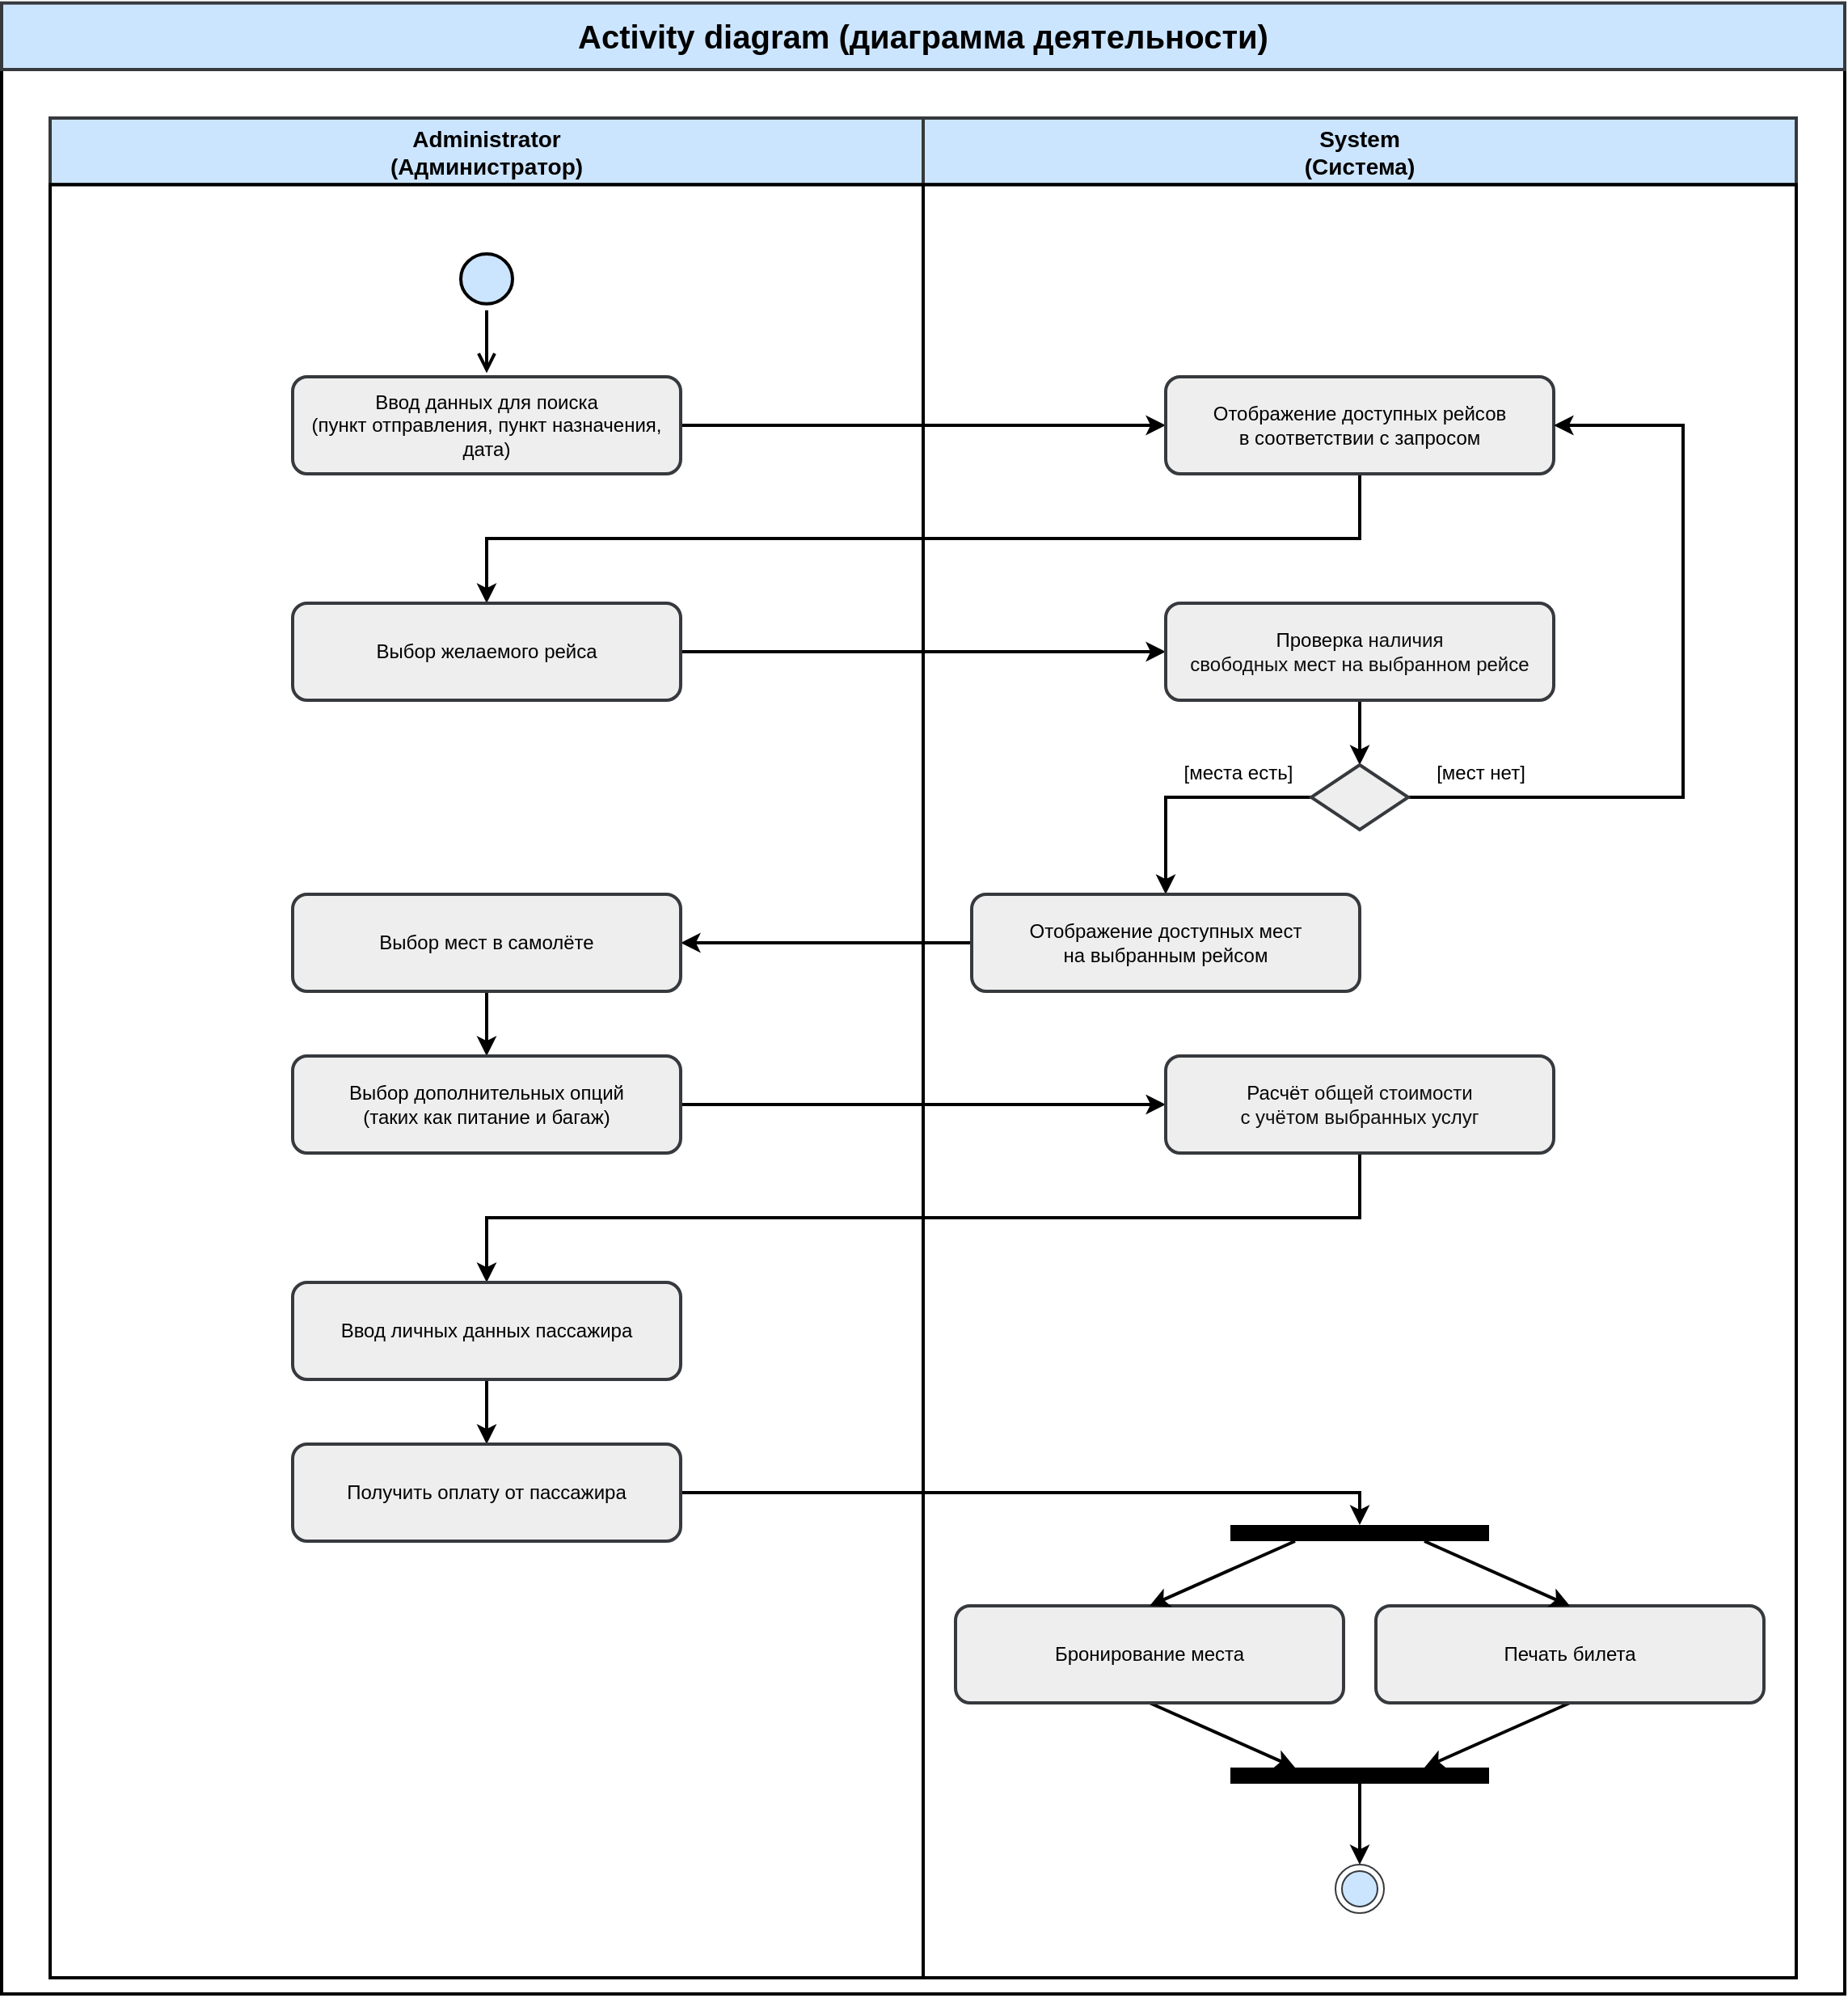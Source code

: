 <mxfile version="23.0.2" type="device" pages="2">
  <diagram id="dXWerdTdvnyr99ysqxI7" name="Activity diagram (ticket booking)">
    <mxGraphModel dx="3502" dy="1593" grid="1" gridSize="10" guides="1" tooltips="1" connect="1" arrows="1" fold="1" page="1" pageScale="1" pageWidth="1169" pageHeight="827" math="0" shadow="0">
      <root>
        <mxCell id="0" />
        <mxCell id="1" parent="0" />
        <mxCell id="VLxzZCNXBG5b-8nyeCsH-1" value="" style="rounded=0;whiteSpace=wrap;html=1;strokeWidth=2;fillColor=default;movable=1;resizable=1;rotatable=1;deletable=1;editable=1;locked=0;connectable=1;" vertex="1" parent="1">
          <mxGeometry x="-1160" y="50" width="1140" height="1190" as="geometry" />
        </mxCell>
        <mxCell id="rQGK2OHic0l8yQYHyBM8-1" value="&lt;b style=&quot;font-size: 14px;&quot;&gt;Administrator&lt;br style=&quot;font-size: 14px;&quot;&gt;(Администратор)&lt;/b&gt;" style="rounded=0;whiteSpace=wrap;html=1;strokeWidth=2;fillColor=#cce5ff;strokeColor=#36393d;fontSize=14;movable=0;resizable=0;rotatable=0;deletable=0;editable=0;locked=1;connectable=0;" vertex="1" parent="1">
          <mxGeometry x="-1130" y="80" width="540" height="41.16" as="geometry" />
        </mxCell>
        <mxCell id="rQGK2OHic0l8yQYHyBM8-2" value="" style="rounded=0;whiteSpace=wrap;html=1;strokeWidth=2;fillColor=none;movable=1;resizable=1;rotatable=1;deletable=1;editable=1;locked=0;connectable=1;" vertex="1" parent="1">
          <mxGeometry x="-1130" y="121.16" width="540" height="1108.84" as="geometry" />
        </mxCell>
        <mxCell id="WKXUpvdwrwkDvEALhGxE-1" value="&lt;b style=&quot;font-size: 14px;&quot;&gt;System&lt;br style=&quot;font-size: 14px;&quot;&gt;(Система)&lt;/b&gt;" style="rounded=0;whiteSpace=wrap;html=1;strokeWidth=2;fillColor=#cce5ff;strokeColor=#36393d;fontSize=14;movable=0;resizable=0;rotatable=0;deletable=0;editable=0;locked=1;connectable=0;" vertex="1" parent="1">
          <mxGeometry x="-590" y="80" width="540" height="41.16" as="geometry" />
        </mxCell>
        <mxCell id="XVttaBHDy1a8d6RX7nSS-2" value="&lt;b style=&quot;border-color: var(--border-color); font-size: 12px;&quot;&gt;&lt;font style=&quot;border-color: var(--border-color); font-size: 20px;&quot;&gt;Activity diagram (диаграмма деятельности)&lt;/font&gt;&lt;/b&gt;" style="rounded=0;whiteSpace=wrap;html=1;strokeWidth=2;fillColor=#cce5ff;strokeColor=#36393d;fontSize=14;movable=0;resizable=0;rotatable=0;deletable=0;editable=0;locked=1;connectable=0;" vertex="1" parent="1">
          <mxGeometry x="-1160" y="8.84" width="1140" height="41.16" as="geometry" />
        </mxCell>
        <mxCell id="7iWKZInAip7GX-W-fHIS-1" value="" style="rounded=0;whiteSpace=wrap;html=1;strokeWidth=2;fillColor=none;movable=1;resizable=1;rotatable=1;deletable=1;editable=1;locked=0;connectable=1;" vertex="1" parent="1">
          <mxGeometry x="-590" y="121.16" width="540" height="1108.84" as="geometry" />
        </mxCell>
        <mxCell id="YkJNnSO2keDLzvd2aEsg-1" value="" style="group" vertex="1" connectable="0" parent="1">
          <mxGeometry x="-880" y="160" width="40" height="70" as="geometry" />
        </mxCell>
        <mxCell id="YkJNnSO2keDLzvd2aEsg-2" value="" style="ellipse;html=1;shape=startState;fillColor=#cce5ff;strokeColor=#000000;strokeWidth=2;" vertex="1" parent="YkJNnSO2keDLzvd2aEsg-1">
          <mxGeometry width="40" height="38.889" as="geometry" />
        </mxCell>
        <mxCell id="YkJNnSO2keDLzvd2aEsg-3" value="" style="edgeStyle=orthogonalEdgeStyle;html=1;verticalAlign=bottom;endArrow=open;endSize=8;strokeColor=#000000;fillColor=#cce5ff;strokeWidth=2;" edge="1" parent="YkJNnSO2keDLzvd2aEsg-1" source="YkJNnSO2keDLzvd2aEsg-2">
          <mxGeometry relative="1" as="geometry">
            <mxPoint x="20" y="77.778" as="targetPoint" />
            <Array as="points">
              <mxPoint x="20" y="70" />
            </Array>
          </mxGeometry>
        </mxCell>
        <mxCell id="lJ9nguNClyCKv0JRS1BN-1" style="edgeStyle=orthogonalEdgeStyle;rounded=0;orthogonalLoop=1;jettySize=auto;html=1;exitX=1;exitY=0.5;exitDx=0;exitDy=0;strokeWidth=2;" edge="1" parent="1" source="2JtAAeio9qDW8wkmjjva-1" target="IRf_SnaEU_VNCFIc58s1-1">
          <mxGeometry relative="1" as="geometry" />
        </mxCell>
        <mxCell id="2JtAAeio9qDW8wkmjjva-1" value="Ввод данных для поиска&lt;br style=&quot;border-color: var(--border-color); font-size: 12px;&quot;&gt;&lt;span style=&quot;border-color: var(--border-color); font-size: 12px;&quot;&gt;(пункт отправления, пункт назначения, дата)&lt;/span&gt;" style="rounded=1;whiteSpace=wrap;html=1;strokeWidth=2;fillColor=#eeeeee;strokeColor=#36393d;fontFamily=Helvetica;fontSize=12;" vertex="1" parent="1">
          <mxGeometry x="-980" y="240" width="240" height="60" as="geometry" />
        </mxCell>
        <mxCell id="FjpX9mGm8ldbOzVhmVrd-1" style="edgeStyle=orthogonalEdgeStyle;rounded=0;orthogonalLoop=1;jettySize=auto;html=1;exitX=0.5;exitY=1;exitDx=0;exitDy=0;entryX=0.5;entryY=0;entryDx=0;entryDy=0;strokeWidth=2;" edge="1" parent="1" source="IRf_SnaEU_VNCFIc58s1-1" target="c04mZjWo3hcD_6zjpPom-1">
          <mxGeometry relative="1" as="geometry" />
        </mxCell>
        <mxCell id="IRf_SnaEU_VNCFIc58s1-1" value="&lt;span style=&quot;font-size: 12px;&quot;&gt;Отображение доступных рейсов&lt;/span&gt;&lt;br style=&quot;border-color: var(--border-color); font-size: 12px;&quot;&gt;&lt;span style=&quot;font-size: 12px;&quot;&gt;в соответствии с запросом&lt;/span&gt;" style="rounded=1;whiteSpace=wrap;html=1;strokeWidth=2;fillColor=#eeeeee;strokeColor=#36393d;fontFamily=Helvetica;fontSize=12;" vertex="1" parent="1">
          <mxGeometry x="-440" y="240" width="240" height="60" as="geometry" />
        </mxCell>
        <mxCell id="InTJsULqTaujC0JJsAo2-2" style="edgeStyle=orthogonalEdgeStyle;rounded=0;orthogonalLoop=1;jettySize=auto;html=1;exitX=1;exitY=0.5;exitDx=0;exitDy=0;entryX=0;entryY=0.5;entryDx=0;entryDy=0;strokeWidth=2;" edge="1" parent="1" source="c04mZjWo3hcD_6zjpPom-1" target="InTJsULqTaujC0JJsAo2-1">
          <mxGeometry relative="1" as="geometry" />
        </mxCell>
        <mxCell id="c04mZjWo3hcD_6zjpPom-1" value="Выбор желаемого рейса" style="rounded=1;whiteSpace=wrap;html=1;strokeWidth=2;fillColor=#eeeeee;strokeColor=#36393d;fontFamily=Helvetica;fontSize=12;" vertex="1" parent="1">
          <mxGeometry x="-980" y="380" width="240" height="60" as="geometry" />
        </mxCell>
        <mxCell id="2mcc6Njfw2AzFl7BPUf1-2" style="edgeStyle=orthogonalEdgeStyle;rounded=0;orthogonalLoop=1;jettySize=auto;html=1;exitX=0.5;exitY=1;exitDx=0;exitDy=0;entryX=0.5;entryY=0;entryDx=0;entryDy=0;strokeWidth=2;" edge="1" parent="1" source="InTJsULqTaujC0JJsAo2-1" target="2mcc6Njfw2AzFl7BPUf1-1">
          <mxGeometry relative="1" as="geometry" />
        </mxCell>
        <mxCell id="InTJsULqTaujC0JJsAo2-1" value="&lt;div style=&quot;text-align: center;&quot;&gt;&lt;span style=&quot;text-align: left; background-color: initial;&quot;&gt;Проверка&lt;/span&gt;&lt;span style=&quot;color: rgb(13, 13, 13); text-align: left; background-color: initial;&quot;&gt; наличия&lt;/span&gt;&lt;/div&gt;&lt;span style=&quot;border-color: var(--border-color); font-size: 12px; color: rgb(13, 13, 13); text-align: left;&quot;&gt;свободных мест на выбранном рейсе&lt;/span&gt;" style="rounded=1;whiteSpace=wrap;html=1;strokeWidth=2;fillColor=#eeeeee;strokeColor=#36393d;fontFamily=Helvetica;fontSize=12;" vertex="1" parent="1">
          <mxGeometry x="-440" y="380" width="240" height="60" as="geometry" />
        </mxCell>
        <mxCell id="xFGUhZXYVqVBnA-bLa13-5" style="edgeStyle=orthogonalEdgeStyle;rounded=0;orthogonalLoop=1;jettySize=auto;html=1;exitX=0;exitY=0.5;exitDx=0;exitDy=0;entryX=0.5;entryY=0;entryDx=0;entryDy=0;strokeWidth=2;" edge="1" parent="1" source="2mcc6Njfw2AzFl7BPUf1-1" target="xFGUhZXYVqVBnA-bLa13-1">
          <mxGeometry relative="1" as="geometry" />
        </mxCell>
        <mxCell id="JBeaKy9BQWyiFkUDcgBo-1" style="edgeStyle=orthogonalEdgeStyle;rounded=0;orthogonalLoop=1;jettySize=auto;html=1;exitX=1;exitY=0.5;exitDx=0;exitDy=0;entryX=1;entryY=0.5;entryDx=0;entryDy=0;strokeWidth=2;" edge="1" parent="1" source="2mcc6Njfw2AzFl7BPUf1-1" target="IRf_SnaEU_VNCFIc58s1-1">
          <mxGeometry relative="1" as="geometry">
            <Array as="points">
              <mxPoint x="-120" y="500" />
              <mxPoint x="-120" y="270" />
            </Array>
          </mxGeometry>
        </mxCell>
        <mxCell id="2mcc6Njfw2AzFl7BPUf1-1" value="" style="rhombus;whiteSpace=wrap;html=1;strokeWidth=2;fillColor=#eeeeee;strokeColor=#36393d;" vertex="1" parent="1">
          <mxGeometry x="-350" y="480.0" width="60" height="40" as="geometry" />
        </mxCell>
        <mxCell id="hkYBtvr36WI65C7XkoZr-2" style="edgeStyle=orthogonalEdgeStyle;rounded=0;orthogonalLoop=1;jettySize=auto;html=1;exitX=0;exitY=0.5;exitDx=0;exitDy=0;entryX=1;entryY=0.5;entryDx=0;entryDy=0;strokeWidth=2;" edge="1" parent="1" source="xFGUhZXYVqVBnA-bLa13-1" target="hkYBtvr36WI65C7XkoZr-1">
          <mxGeometry relative="1" as="geometry" />
        </mxCell>
        <mxCell id="xFGUhZXYVqVBnA-bLa13-1" value="&lt;font style=&quot;font-size: 12px;&quot;&gt;Отображение доступных мест&lt;br style=&quot;border-color: var(--border-color);&quot;&gt;на выбранным рейсом&lt;/font&gt;" style="rounded=1;whiteSpace=wrap;html=1;strokeWidth=2;fillColor=#eeeeee;strokeColor=#36393d;fontFamily=Helvetica;fontSize=12;" vertex="1" parent="1">
          <mxGeometry x="-560" y="560" width="240" height="60" as="geometry" />
        </mxCell>
        <mxCell id="hWQmOL_IoWnCO6vGNyBf-1" value="[места есть]" style="text;html=1;strokeColor=none;fillColor=none;align=center;verticalAlign=middle;whiteSpace=wrap;rounded=0;" vertex="1" parent="1">
          <mxGeometry x="-440" y="470" width="90" height="30" as="geometry" />
        </mxCell>
        <mxCell id="hWQmOL_IoWnCO6vGNyBf-2" value="[мест нет]" style="text;html=1;strokeColor=none;fillColor=none;align=center;verticalAlign=middle;whiteSpace=wrap;rounded=0;" vertex="1" parent="1">
          <mxGeometry x="-290" y="470" width="90" height="30" as="geometry" />
        </mxCell>
        <mxCell id="hkYBtvr36WI65C7XkoZr-4" style="edgeStyle=orthogonalEdgeStyle;rounded=0;orthogonalLoop=1;jettySize=auto;html=1;exitX=0.5;exitY=1;exitDx=0;exitDy=0;entryX=0.5;entryY=0;entryDx=0;entryDy=0;strokeWidth=2;" edge="1" parent="1" source="hkYBtvr36WI65C7XkoZr-1" target="hkYBtvr36WI65C7XkoZr-3">
          <mxGeometry relative="1" as="geometry" />
        </mxCell>
        <mxCell id="hkYBtvr36WI65C7XkoZr-1" value="Выбор мест в самолёте" style="rounded=1;whiteSpace=wrap;html=1;strokeWidth=2;fillColor=#eeeeee;strokeColor=#36393d;fontFamily=Helvetica;fontSize=12;" vertex="1" parent="1">
          <mxGeometry x="-980" y="560" width="240" height="60" as="geometry" />
        </mxCell>
        <mxCell id="hkYBtvr36WI65C7XkoZr-6" style="edgeStyle=orthogonalEdgeStyle;rounded=0;orthogonalLoop=1;jettySize=auto;html=1;exitX=1;exitY=0.5;exitDx=0;exitDy=0;entryX=0;entryY=0.5;entryDx=0;entryDy=0;strokeWidth=2;" edge="1" parent="1" source="hkYBtvr36WI65C7XkoZr-3" target="hkYBtvr36WI65C7XkoZr-5">
          <mxGeometry relative="1" as="geometry" />
        </mxCell>
        <mxCell id="hkYBtvr36WI65C7XkoZr-3" value="Выбор дополнительных опций&lt;br style=&quot;border-color: var(--border-color); font-size: 12px;&quot;&gt;&lt;span style=&quot;font-size: 12px;&quot;&gt;(таких как питание и багаж)&lt;/span&gt;" style="rounded=1;whiteSpace=wrap;html=1;strokeWidth=2;fillColor=#eeeeee;strokeColor=#36393d;fontFamily=Helvetica;fontSize=12;" vertex="1" parent="1">
          <mxGeometry x="-980" y="660" width="240" height="60" as="geometry" />
        </mxCell>
        <mxCell id="hkYBtvr36WI65C7XkoZr-8" style="edgeStyle=orthogonalEdgeStyle;rounded=0;orthogonalLoop=1;jettySize=auto;html=1;exitX=0.5;exitY=1;exitDx=0;exitDy=0;entryX=0.5;entryY=0;entryDx=0;entryDy=0;strokeWidth=2;" edge="1" parent="1" source="hkYBtvr36WI65C7XkoZr-5" target="hkYBtvr36WI65C7XkoZr-7">
          <mxGeometry relative="1" as="geometry" />
        </mxCell>
        <mxCell id="hkYBtvr36WI65C7XkoZr-5" value="Расчёт&lt;span style=&quot;border-color: var(--border-color); font-size: 12px; color: rgb(13, 13, 13); text-align: left;&quot;&gt;&amp;nbsp;общей стоимости&lt;br&gt;с учётом выбранных услуг&lt;/span&gt;" style="rounded=1;whiteSpace=wrap;html=1;strokeWidth=2;fillColor=#eeeeee;strokeColor=#36393d;fontFamily=Helvetica;fontSize=12;labelBackgroundColor=none;" vertex="1" parent="1">
          <mxGeometry x="-440" y="660" width="240" height="60" as="geometry" />
        </mxCell>
        <mxCell id="umYmxheF1SrOAius3o-d-2" style="edgeStyle=orthogonalEdgeStyle;rounded=0;orthogonalLoop=1;jettySize=auto;html=1;exitX=0.5;exitY=1;exitDx=0;exitDy=0;entryX=0.5;entryY=0;entryDx=0;entryDy=0;strokeWidth=2;" edge="1" parent="1" source="hkYBtvr36WI65C7XkoZr-7" target="umYmxheF1SrOAius3o-d-1">
          <mxGeometry relative="1" as="geometry" />
        </mxCell>
        <mxCell id="hkYBtvr36WI65C7XkoZr-7" value="Ввод личных данных пассажира" style="rounded=1;whiteSpace=wrap;html=1;strokeWidth=2;fillColor=#eeeeee;strokeColor=#36393d;fontFamily=Helvetica;fontSize=12;" vertex="1" parent="1">
          <mxGeometry x="-980" y="800" width="240" height="60" as="geometry" />
        </mxCell>
        <mxCell id="umYmxheF1SrOAius3o-d-9" style="rounded=0;orthogonalLoop=1;jettySize=auto;html=1;exitX=0.5;exitY=1;exitDx=0;exitDy=0;entryX=0.25;entryY=0;entryDx=0;entryDy=0;strokeWidth=2;" edge="1" parent="1" source="hkYBtvr36WI65C7XkoZr-10" target="umYmxheF1SrOAius3o-d-8">
          <mxGeometry relative="1" as="geometry" />
        </mxCell>
        <mxCell id="hkYBtvr36WI65C7XkoZr-10" value="Бронирование места" style="rounded=1;whiteSpace=wrap;html=1;strokeWidth=2;fillColor=#eeeeee;strokeColor=#36393d;fontFamily=Helvetica;fontSize=12;" vertex="1" parent="1">
          <mxGeometry x="-570" y="1000" width="240" height="60" as="geometry" />
        </mxCell>
        <mxCell id="umYmxheF1SrOAius3o-d-10" style="rounded=0;orthogonalLoop=1;jettySize=auto;html=1;exitX=0.5;exitY=1;exitDx=0;exitDy=0;entryX=0.75;entryY=0;entryDx=0;entryDy=0;strokeWidth=2;" edge="1" parent="1" source="hkYBtvr36WI65C7XkoZr-11" target="umYmxheF1SrOAius3o-d-8">
          <mxGeometry relative="1" as="geometry" />
        </mxCell>
        <mxCell id="hkYBtvr36WI65C7XkoZr-11" value="Печать билета" style="rounded=1;whiteSpace=wrap;html=1;strokeWidth=2;fillColor=#eeeeee;strokeColor=#36393d;fontFamily=Helvetica;fontSize=12;" vertex="1" parent="1">
          <mxGeometry x="-310" y="1000" width="240" height="60" as="geometry" />
        </mxCell>
        <mxCell id="umYmxheF1SrOAius3o-d-4" style="edgeStyle=orthogonalEdgeStyle;rounded=0;orthogonalLoop=1;jettySize=auto;html=1;exitX=1;exitY=0.5;exitDx=0;exitDy=0;entryX=0.5;entryY=0;entryDx=0;entryDy=0;strokeWidth=2;" edge="1" parent="1" source="umYmxheF1SrOAius3o-d-1" target="umYmxheF1SrOAius3o-d-3">
          <mxGeometry relative="1" as="geometry" />
        </mxCell>
        <mxCell id="umYmxheF1SrOAius3o-d-1" value="Получить оплату от пассажира" style="rounded=1;whiteSpace=wrap;html=1;strokeWidth=2;fillColor=#eeeeee;strokeColor=#36393d;fontFamily=Helvetica;fontSize=12;" vertex="1" parent="1">
          <mxGeometry x="-980" y="900" width="240" height="60" as="geometry" />
        </mxCell>
        <mxCell id="umYmxheF1SrOAius3o-d-6" style="rounded=0;orthogonalLoop=1;jettySize=auto;html=1;exitX=0.25;exitY=1;exitDx=0;exitDy=0;entryX=0.5;entryY=0;entryDx=0;entryDy=0;strokeWidth=2;" edge="1" parent="1" source="umYmxheF1SrOAius3o-d-3" target="hkYBtvr36WI65C7XkoZr-10">
          <mxGeometry relative="1" as="geometry" />
        </mxCell>
        <mxCell id="umYmxheF1SrOAius3o-d-7" style="rounded=0;orthogonalLoop=1;jettySize=auto;html=1;exitX=0.75;exitY=1;exitDx=0;exitDy=0;entryX=0.5;entryY=0;entryDx=0;entryDy=0;strokeWidth=2;" edge="1" parent="1" source="umYmxheF1SrOAius3o-d-3" target="hkYBtvr36WI65C7XkoZr-11">
          <mxGeometry relative="1" as="geometry" />
        </mxCell>
        <mxCell id="umYmxheF1SrOAius3o-d-3" value="" style="rounded=0;whiteSpace=wrap;html=1;fillColor=#000000;strokeColor=none;" vertex="1" parent="1">
          <mxGeometry x="-400" y="950" width="160" height="10" as="geometry" />
        </mxCell>
        <mxCell id="TmjxwN50zuS7-LBtKaZs-2" style="edgeStyle=orthogonalEdgeStyle;rounded=0;orthogonalLoop=1;jettySize=auto;html=1;exitX=0.5;exitY=1;exitDx=0;exitDy=0;entryX=0.5;entryY=0;entryDx=0;entryDy=0;strokeWidth=2;" edge="1" parent="1" source="umYmxheF1SrOAius3o-d-8" target="TmjxwN50zuS7-LBtKaZs-1">
          <mxGeometry relative="1" as="geometry" />
        </mxCell>
        <mxCell id="umYmxheF1SrOAius3o-d-8" value="" style="rounded=0;whiteSpace=wrap;html=1;fillColor=#000000;strokeColor=none;" vertex="1" parent="1">
          <mxGeometry x="-400" y="1100" width="160" height="10" as="geometry" />
        </mxCell>
        <mxCell id="TmjxwN50zuS7-LBtKaZs-1" value="" style="ellipse;html=1;shape=endState;fillColor=#cce5ff;strokeColor=#36393d;" vertex="1" parent="1">
          <mxGeometry x="-335" y="1160" width="30" height="30" as="geometry" />
        </mxCell>
      </root>
    </mxGraphModel>
  </diagram>
  <diagram id="9mubk1-vUvDNeXqdnQqy" name="Activity diagram (authorization system)">
    <mxGraphModel dx="2482" dy="896" grid="1" gridSize="10" guides="1" tooltips="1" connect="1" arrows="1" fold="1" page="1" pageScale="1" pageWidth="1169" pageHeight="827" math="0" shadow="0">
      <root>
        <mxCell id="0" />
        <mxCell id="1" parent="0" />
        <mxCell id="XUd_hja4opgVfdtNO_kK-13" value="" style="group;fillColor=default;" parent="1" vertex="1" connectable="0">
          <mxGeometry x="-1160" y="10" width="1150" height="810" as="geometry" />
        </mxCell>
        <mxCell id="nakuuosyFeXfOhe6Vl8P-53" value="&lt;b&gt;&lt;font style=&quot;font-size: 20px;&quot;&gt;Activity diagram (диаграмма деятельности)&lt;/font&gt;&lt;/b&gt;" style="rounded=0;whiteSpace=wrap;html=1;strokeWidth=2;fillColor=#cce5ff;strokeColor=#36393d;movable=1;resizable=1;rotatable=1;deletable=1;editable=1;locked=0;connectable=1;" parent="XUd_hja4opgVfdtNO_kK-13" vertex="1">
          <mxGeometry width="1150" height="40" as="geometry" />
        </mxCell>
        <mxCell id="XUd_hja4opgVfdtNO_kK-12" value="" style="rounded=0;whiteSpace=wrap;html=1;strokeWidth=2;fillColor=none;movable=1;resizable=1;rotatable=1;deletable=1;editable=1;locked=0;connectable=1;" parent="XUd_hja4opgVfdtNO_kK-13" vertex="1">
          <mxGeometry y="40" width="1150" height="770" as="geometry" />
        </mxCell>
        <mxCell id="nakuuosyFeXfOhe6Vl8P-4" value="&lt;b style=&quot;font-size: 14px;&quot;&gt;Administrator&lt;br style=&quot;font-size: 14px;&quot;&gt;(Администратор)&lt;/b&gt;" style="rounded=0;whiteSpace=wrap;html=1;strokeWidth=2;fillColor=#cce5ff;strokeColor=#36393d;fontSize=14;movable=1;resizable=1;rotatable=1;deletable=1;editable=1;locked=0;connectable=1;" parent="XUd_hja4opgVfdtNO_kK-13" vertex="1">
          <mxGeometry x="30" y="70" width="470" height="41.16" as="geometry" />
        </mxCell>
        <mxCell id="XUd_hja4opgVfdtNO_kK-10" value="" style="rounded=0;whiteSpace=wrap;html=1;strokeWidth=2;fillColor=none;" parent="XUd_hja4opgVfdtNO_kK-13" vertex="1">
          <mxGeometry x="30" y="111.16" width="470" height="668.84" as="geometry" />
        </mxCell>
        <mxCell id="nakuuosyFeXfOhe6Vl8P-5" value="&lt;b style=&quot;font-size: 14px;&quot;&gt;Authorization system&lt;br style=&quot;font-size: 14px;&quot;&gt;(Система авторизации)&lt;/b&gt;" style="rounded=0;whiteSpace=wrap;html=1;strokeWidth=2;fillColor=#cce5ff;strokeColor=#36393d;fontSize=14;movable=1;resizable=1;rotatable=1;deletable=1;editable=1;locked=0;connectable=1;" parent="XUd_hja4opgVfdtNO_kK-13" vertex="1">
          <mxGeometry x="500" y="70" width="620" height="41.16" as="geometry" />
        </mxCell>
        <mxCell id="XUd_hja4opgVfdtNO_kK-11" value="" style="rounded=0;whiteSpace=wrap;html=1;strokeWidth=2;fillColor=none;" parent="XUd_hja4opgVfdtNO_kK-13" vertex="1">
          <mxGeometry x="500" y="111.16" width="620" height="668.84" as="geometry" />
        </mxCell>
        <mxCell id="nakuuosyFeXfOhe6Vl8P-3" value="" style="group" parent="XUd_hja4opgVfdtNO_kK-13" vertex="1" connectable="0">
          <mxGeometry x="790" y="135.58" width="40" height="70" as="geometry" />
        </mxCell>
        <mxCell id="nakuuosyFeXfOhe6Vl8P-1" value="" style="ellipse;html=1;shape=startState;fillColor=#cce5ff;strokeColor=#000000;strokeWidth=2;" parent="nakuuosyFeXfOhe6Vl8P-3" vertex="1">
          <mxGeometry width="40" height="38.889" as="geometry" />
        </mxCell>
        <mxCell id="nakuuosyFeXfOhe6Vl8P-2" value="" style="edgeStyle=orthogonalEdgeStyle;html=1;verticalAlign=bottom;endArrow=open;endSize=8;strokeColor=#000000;fillColor=#cce5ff;strokeWidth=2;" parent="nakuuosyFeXfOhe6Vl8P-3" source="nakuuosyFeXfOhe6Vl8P-1" edge="1">
          <mxGeometry relative="1" as="geometry">
            <mxPoint x="20" y="77.778" as="targetPoint" />
            <Array as="points">
              <mxPoint x="20" y="70" />
            </Array>
          </mxGeometry>
        </mxCell>
        <mxCell id="nakuuosyFeXfOhe6Vl8P-6" value="Login and password request&lt;br style=&quot;font-size: 16px;&quot;&gt;&lt;font style=&quot;font-size: 12px;&quot;&gt;(Запрос логина и пароля)&lt;/font&gt;" style="rounded=1;whiteSpace=wrap;html=1;strokeWidth=2;fontSize=16;fillColor=#eeeeee;strokeColor=#36393d;" parent="XUd_hja4opgVfdtNO_kK-13" vertex="1">
          <mxGeometry x="650" y="211.58" width="325" height="60" as="geometry" />
        </mxCell>
        <mxCell id="nakuuosyFeXfOhe6Vl8P-7" value="&lt;font style=&quot;&quot;&gt;&lt;span style=&quot;font-size: 16px;&quot;&gt;Login and password input&lt;/span&gt;&lt;br&gt;&lt;font style=&quot;font-size: 12px;&quot;&gt;(Ввод логина и пароля)&lt;/font&gt;&lt;/font&gt;" style="rounded=1;whiteSpace=wrap;html=1;strokeWidth=2;fillColor=#eeeeee;strokeColor=#36393d;" parent="XUd_hja4opgVfdtNO_kK-13" vertex="1">
          <mxGeometry x="151.5" y="211.58" width="240" height="60" as="geometry" />
        </mxCell>
        <mxCell id="nakuuosyFeXfOhe6Vl8P-8" style="edgeStyle=orthogonalEdgeStyle;rounded=0;orthogonalLoop=1;jettySize=auto;html=1;entryX=1;entryY=0.5;entryDx=0;entryDy=0;strokeWidth=2;" parent="XUd_hja4opgVfdtNO_kK-13" source="nakuuosyFeXfOhe6Vl8P-6" target="nakuuosyFeXfOhe6Vl8P-7" edge="1">
          <mxGeometry relative="1" as="geometry" />
        </mxCell>
        <mxCell id="nakuuosyFeXfOhe6Vl8P-9" value="Pressing the &quot;Login&quot; button&lt;br style=&quot;font-size: 16px;&quot;&gt;&lt;font style=&quot;font-size: 12px;&quot;&gt;(Нажатие на кнопку &quot;Вход&quot;)&lt;/font&gt;" style="rounded=1;whiteSpace=wrap;html=1;strokeWidth=2;fontSize=16;fillColor=#eeeeee;strokeColor=#36393d;" parent="XUd_hja4opgVfdtNO_kK-13" vertex="1">
          <mxGeometry x="655" y="311.58" width="320" height="50" as="geometry" />
        </mxCell>
        <mxCell id="nakuuosyFeXfOhe6Vl8P-12" style="edgeStyle=orthogonalEdgeStyle;rounded=0;orthogonalLoop=1;jettySize=auto;html=1;entryX=0;entryY=0.5;entryDx=0;entryDy=0;strokeWidth=2;exitX=0;exitY=0.5;exitDx=0;exitDy=0;" parent="XUd_hja4opgVfdtNO_kK-13" source="nakuuosyFeXfOhe6Vl8P-10" target="nakuuosyFeXfOhe6Vl8P-7" edge="1">
          <mxGeometry relative="1" as="geometry">
            <Array as="points">
              <mxPoint x="60" y="337" />
              <mxPoint x="60" y="242" />
            </Array>
          </mxGeometry>
        </mxCell>
        <mxCell id="nakuuosyFeXfOhe6Vl8P-14" style="rounded=0;orthogonalLoop=1;jettySize=auto;html=1;entryX=0;entryY=0.5;entryDx=0;entryDy=0;strokeWidth=2;" parent="XUd_hja4opgVfdtNO_kK-13" source="nakuuosyFeXfOhe6Vl8P-10" target="nakuuosyFeXfOhe6Vl8P-9" edge="1">
          <mxGeometry relative="1" as="geometry" />
        </mxCell>
        <mxCell id="nakuuosyFeXfOhe6Vl8P-10" value="" style="rhombus;whiteSpace=wrap;html=1;strokeWidth=2;fillColor=#eeeeee;strokeColor=#36393d;" parent="XUd_hja4opgVfdtNO_kK-13" vertex="1">
          <mxGeometry x="241.5" y="316.58" width="60" height="40" as="geometry" />
        </mxCell>
        <mxCell id="nakuuosyFeXfOhe6Vl8P-11" style="edgeStyle=orthogonalEdgeStyle;rounded=0;orthogonalLoop=1;jettySize=auto;html=1;entryX=0.5;entryY=0;entryDx=0;entryDy=0;strokeWidth=2;" parent="XUd_hja4opgVfdtNO_kK-13" source="nakuuosyFeXfOhe6Vl8P-7" target="nakuuosyFeXfOhe6Vl8P-10" edge="1">
          <mxGeometry relative="1" as="geometry" />
        </mxCell>
        <mxCell id="nakuuosyFeXfOhe6Vl8P-15" value="&lt;font style=&quot;font-size: 12px;&quot;&gt;[Login and password entered]&lt;br&gt;(Логин и пароль введены)&lt;/font&gt;" style="text;html=1;align=center;verticalAlign=middle;resizable=0;points=[];autosize=1;" parent="XUd_hja4opgVfdtNO_kK-13" vertex="1">
          <mxGeometry x="271.5" y="283.58" width="180" height="40" as="geometry" />
        </mxCell>
        <mxCell id="nakuuosyFeXfOhe6Vl8P-16" value="Validating login and password&amp;nbsp;&lt;br style=&quot;font-size: 16px;&quot;&gt;&lt;font style=&quot;font-size: 12px;&quot;&gt;(Проверка логина и пароля)&lt;/font&gt;" style="rounded=1;whiteSpace=wrap;html=1;strokeWidth=2;fontSize=16;fillColor=#eeeeee;strokeColor=#36393d;" parent="XUd_hja4opgVfdtNO_kK-13" vertex="1">
          <mxGeometry x="655.5" y="401.58" width="320" height="50" as="geometry" />
        </mxCell>
        <mxCell id="nakuuosyFeXfOhe6Vl8P-17" style="edgeStyle=orthogonalEdgeStyle;rounded=0;orthogonalLoop=1;jettySize=auto;html=1;entryX=0.5;entryY=0;entryDx=0;entryDy=0;strokeWidth=2;" parent="XUd_hja4opgVfdtNO_kK-13" source="nakuuosyFeXfOhe6Vl8P-9" target="nakuuosyFeXfOhe6Vl8P-16" edge="1">
          <mxGeometry relative="1" as="geometry" />
        </mxCell>
        <mxCell id="nakuuosyFeXfOhe6Vl8P-18" value="" style="rhombus;whiteSpace=wrap;html=1;strokeWidth=2;fillColor=#eeeeee;strokeColor=#36393d;" parent="XUd_hja4opgVfdtNO_kK-13" vertex="1">
          <mxGeometry x="785.5" y="495.58" width="60" height="40" as="geometry" />
        </mxCell>
        <mxCell id="nakuuosyFeXfOhe6Vl8P-19" style="edgeStyle=orthogonalEdgeStyle;rounded=0;orthogonalLoop=1;jettySize=auto;html=1;entryX=0.5;entryY=0;entryDx=0;entryDy=0;strokeWidth=2;" parent="XUd_hja4opgVfdtNO_kK-13" source="nakuuosyFeXfOhe6Vl8P-16" target="nakuuosyFeXfOhe6Vl8P-18" edge="1">
          <mxGeometry relative="1" as="geometry" />
        </mxCell>
        <mxCell id="nakuuosyFeXfOhe6Vl8P-20" value="&lt;font style=&quot;&quot;&gt;&lt;span style=&quot;font-size: 16px;&quot;&gt;Dispaying the main admin page&lt;/span&gt;&lt;br&gt;&lt;font style=&quot;font-size: 12px;&quot;&gt;(Отображение главной страницы администратора)&lt;/font&gt;&lt;/font&gt;" style="rounded=1;whiteSpace=wrap;html=1;strokeWidth=2;fillColor=#eeeeee;strokeColor=#36393d;" parent="XUd_hja4opgVfdtNO_kK-13" vertex="1">
          <mxGeometry x="835" y="561.58" width="240" height="60" as="geometry" />
        </mxCell>
        <mxCell id="nakuuosyFeXfOhe6Vl8P-21" style="edgeStyle=orthogonalEdgeStyle;rounded=0;orthogonalLoop=1;jettySize=auto;html=1;entryX=0.5;entryY=0;entryDx=0;entryDy=0;strokeWidth=2;exitX=1;exitY=0.5;exitDx=0;exitDy=0;" parent="XUd_hja4opgVfdtNO_kK-13" source="nakuuosyFeXfOhe6Vl8P-18" target="nakuuosyFeXfOhe6Vl8P-20" edge="1">
          <mxGeometry relative="1" as="geometry" />
        </mxCell>
        <mxCell id="nakuuosyFeXfOhe6Vl8P-22" value="&lt;font style=&quot;&quot;&gt;&lt;span style=&quot;font-size: 16px;&quot;&gt;Dispaying a warning&lt;/span&gt;&lt;br&gt;&lt;font style=&quot;font-size: 12px;&quot;&gt;(Отображение предупреждения)&lt;/font&gt;&lt;/font&gt;" style="rounded=1;whiteSpace=wrap;html=1;strokeWidth=2;fillColor=#eeeeee;strokeColor=#36393d;" parent="XUd_hja4opgVfdtNO_kK-13" vertex="1">
          <mxGeometry x="550" y="561.58" width="240" height="60" as="geometry" />
        </mxCell>
        <mxCell id="nakuuosyFeXfOhe6Vl8P-24" style="edgeStyle=orthogonalEdgeStyle;rounded=0;orthogonalLoop=1;jettySize=auto;html=1;entryX=0.5;entryY=0;entryDx=0;entryDy=0;strokeWidth=2;exitX=0;exitY=0.5;exitDx=0;exitDy=0;" parent="XUd_hja4opgVfdtNO_kK-13" source="nakuuosyFeXfOhe6Vl8P-18" target="nakuuosyFeXfOhe6Vl8P-22" edge="1">
          <mxGeometry relative="1" as="geometry" />
        </mxCell>
        <mxCell id="nakuuosyFeXfOhe6Vl8P-25" value="&lt;font style=&quot;font-size: 12px;&quot;&gt;[Login and password are correct]&lt;br&gt;(Логин и пароль корректны)&lt;/font&gt;" style="text;html=1;align=center;verticalAlign=middle;resizable=0;points=[];autosize=1;" parent="XUd_hja4opgVfdtNO_kK-13" vertex="1">
          <mxGeometry x="835" y="471.58" width="200" height="40" as="geometry" />
        </mxCell>
        <mxCell id="nakuuosyFeXfOhe6Vl8P-26" value="&lt;font style=&quot;font-size: 12px;&quot;&gt;[Login and password are not entered]&lt;br&gt;(Логин и пароль не введены)&lt;/font&gt;" style="text;html=1;align=center;verticalAlign=middle;resizable=0;points=[];autosize=1;" parent="XUd_hja4opgVfdtNO_kK-13" vertex="1">
          <mxGeometry x="50" y="283.58" width="220" height="40" as="geometry" />
        </mxCell>
        <mxCell id="nakuuosyFeXfOhe6Vl8P-27" value="&lt;font style=&quot;font-size: 12px;&quot;&gt;&lt;span style=&quot;color: rgb(0 , 0 , 0) ; font-family: &amp;quot;helvetica&amp;quot; ; font-style: normal ; font-weight: 400 ; letter-spacing: normal ; text-indent: 0px ; text-transform: none ; word-spacing: 0px ; background-color: rgb(248 , 249 , 250)&quot;&gt;[Login and password are not correct]&lt;/span&gt;&lt;br style=&quot;color: rgb(0 , 0 , 0) ; font-family: &amp;quot;helvetica&amp;quot; ; font-style: normal ; font-weight: 400 ; letter-spacing: normal ; text-indent: 0px ; text-transform: none ; word-spacing: 0px ; background-color: rgb(248 , 249 , 250)&quot;&gt;&lt;span style=&quot;color: rgb(0 , 0 , 0) ; font-family: &amp;quot;helvetica&amp;quot; ; font-style: normal ; font-weight: 400 ; letter-spacing: normal ; text-indent: 0px ; text-transform: none ; word-spacing: 0px ; background-color: rgb(248 , 249 , 250)&quot;&gt;(Логин и пароль не корректны)&lt;/span&gt;&lt;/font&gt;" style="text;whiteSpace=wrap;html=1;align=center;" parent="XUd_hja4opgVfdtNO_kK-13" vertex="1">
          <mxGeometry x="579" y="471.58" width="206.5" height="40" as="geometry" />
        </mxCell>
        <mxCell id="nakuuosyFeXfOhe6Vl8P-28" value="&lt;font style=&quot;&quot;&gt;&lt;span style=&quot;font-size: 16px;&quot;&gt;Choosing an action&lt;/span&gt;&lt;br&gt;&lt;font style=&quot;font-size: 12px;&quot;&gt;(Выбор действия)&lt;/font&gt;&lt;/font&gt;" style="rounded=1;whiteSpace=wrap;html=1;strokeWidth=2;fillColor=#eeeeee;strokeColor=#36393d;" parent="XUd_hja4opgVfdtNO_kK-13" vertex="1">
          <mxGeometry x="150.5" y="561.58" width="240" height="60" as="geometry" />
        </mxCell>
        <mxCell id="nakuuosyFeXfOhe6Vl8P-29" style="edgeStyle=orthogonalEdgeStyle;rounded=0;orthogonalLoop=1;jettySize=auto;html=1;entryX=1;entryY=0.5;entryDx=0;entryDy=0;strokeWidth=2;exitX=0;exitY=0.5;exitDx=0;exitDy=0;" parent="XUd_hja4opgVfdtNO_kK-13" source="nakuuosyFeXfOhe6Vl8P-22" target="nakuuosyFeXfOhe6Vl8P-28" edge="1">
          <mxGeometry relative="1" as="geometry">
            <mxPoint x="521.5" y="591.58" as="sourcePoint" />
          </mxGeometry>
        </mxCell>
        <mxCell id="nakuuosyFeXfOhe6Vl8P-32" style="edgeStyle=orthogonalEdgeStyle;rounded=0;orthogonalLoop=1;jettySize=auto;html=1;strokeWidth=2;" parent="XUd_hja4opgVfdtNO_kK-13" source="nakuuosyFeXfOhe6Vl8P-30" edge="1">
          <mxGeometry relative="1" as="geometry">
            <mxPoint x="810" y="180" as="targetPoint" />
            <Array as="points">
              <mxPoint x="50" y="682" />
              <mxPoint x="50" y="180" />
            </Array>
          </mxGeometry>
        </mxCell>
        <mxCell id="nakuuosyFeXfOhe6Vl8P-30" value="" style="rhombus;whiteSpace=wrap;html=1;strokeWidth=2;fillColor=#eeeeee;strokeColor=#36393d;" parent="XUd_hja4opgVfdtNO_kK-13" vertex="1">
          <mxGeometry x="240.5" y="661.58" width="60" height="40" as="geometry" />
        </mxCell>
        <mxCell id="nakuuosyFeXfOhe6Vl8P-31" style="edgeStyle=orthogonalEdgeStyle;rounded=0;orthogonalLoop=1;jettySize=auto;html=1;entryX=0.5;entryY=0;entryDx=0;entryDy=0;strokeWidth=2;exitX=0.5;exitY=1;exitDx=0;exitDy=0;" parent="XUd_hja4opgVfdtNO_kK-13" source="nakuuosyFeXfOhe6Vl8P-28" target="nakuuosyFeXfOhe6Vl8P-30" edge="1">
          <mxGeometry relative="1" as="geometry">
            <mxPoint x="266.5" y="711.58" as="sourcePoint" />
          </mxGeometry>
        </mxCell>
        <mxCell id="nakuuosyFeXfOhe6Vl8P-33" value="" style="ellipse;html=1;shape=endState;fillColor=#cce5ff;strokeColor=#36393d;" parent="XUd_hja4opgVfdtNO_kK-13" vertex="1">
          <mxGeometry x="579" y="666.58" width="30" height="30" as="geometry" />
        </mxCell>
        <mxCell id="nakuuosyFeXfOhe6Vl8P-34" style="rounded=0;orthogonalLoop=1;jettySize=auto;html=1;entryX=0;entryY=0.5;entryDx=0;entryDy=0;strokeWidth=2;" parent="XUd_hja4opgVfdtNO_kK-13" source="nakuuosyFeXfOhe6Vl8P-30" target="nakuuosyFeXfOhe6Vl8P-33" edge="1">
          <mxGeometry relative="1" as="geometry">
            <mxPoint x="327.5" y="751.58" as="targetPoint" />
          </mxGeometry>
        </mxCell>
        <mxCell id="nakuuosyFeXfOhe6Vl8P-35" value="" style="ellipse;html=1;shape=endState;fillColor=#cce5ff;strokeColor=#36393d;" parent="XUd_hja4opgVfdtNO_kK-13" vertex="1">
          <mxGeometry x="940" y="661.58" width="30" height="30" as="geometry" />
        </mxCell>
        <mxCell id="XUd_hja4opgVfdtNO_kK-5" style="edgeStyle=orthogonalEdgeStyle;rounded=0;orthogonalLoop=1;jettySize=auto;html=1;exitX=0.5;exitY=1;exitDx=0;exitDy=0;entryX=0.5;entryY=0;entryDx=0;entryDy=0;strokeWidth=2;" parent="XUd_hja4opgVfdtNO_kK-13" source="nakuuosyFeXfOhe6Vl8P-20" target="nakuuosyFeXfOhe6Vl8P-35" edge="1">
          <mxGeometry relative="1" as="geometry" />
        </mxCell>
        <mxCell id="nakuuosyFeXfOhe6Vl8P-39" value="" style="shape=note2;boundedLbl=1;whiteSpace=wrap;html=1;size=25;verticalAlign=top;align=center;strokeWidth=2;fillColor=#eeeeee;strokeColor=#36393d;" parent="XUd_hja4opgVfdtNO_kK-13" vertex="1">
          <mxGeometry x="650" y="656.58" width="105" height="50" as="geometry" />
        </mxCell>
        <mxCell id="nakuuosyFeXfOhe6Vl8P-40" value="Unuccess &#xa;(Неуспех)" style="resizeWidth=1;part=1;strokeColor=none;fillColor=none;align=left;spacingLeft=5;fontSize=14;verticalAlign=middle;" parent="nakuuosyFeXfOhe6Vl8P-39" vertex="1">
          <mxGeometry width="75.6" height="30" relative="1" as="geometry" />
        </mxCell>
        <mxCell id="nakuuosyFeXfOhe6Vl8P-42" style="edgeStyle=orthogonalEdgeStyle;rounded=0;orthogonalLoop=1;jettySize=auto;html=1;strokeWidth=2;entryX=0;entryY=0.5;entryDx=0;entryDy=0;entryPerimeter=0;dashed=1;startArrow=none;startFill=0;endArrow=none;endFill=0;" parent="XUd_hja4opgVfdtNO_kK-13" source="nakuuosyFeXfOhe6Vl8P-33" target="nakuuosyFeXfOhe6Vl8P-39" edge="1">
          <mxGeometry relative="1" as="geometry">
            <mxPoint x="634" y="751.58" as="targetPoint" />
          </mxGeometry>
        </mxCell>
        <mxCell id="nakuuosyFeXfOhe6Vl8P-43" value="" style="shape=note2;boundedLbl=1;whiteSpace=wrap;html=1;size=25;verticalAlign=top;align=center;strokeWidth=2;fillColor=#eeeeee;strokeColor=#36393d;" parent="XUd_hja4opgVfdtNO_kK-13" vertex="1">
          <mxGeometry x="1010" y="651.58" width="100" height="50" as="geometry" />
        </mxCell>
        <mxCell id="nakuuosyFeXfOhe6Vl8P-44" value="Success &#xa;(Успех)" style="resizeWidth=1;part=1;strokeColor=none;fillColor=none;align=center;spacingLeft=5;fontSize=14;" parent="nakuuosyFeXfOhe6Vl8P-43" vertex="1">
          <mxGeometry width="70" height="30" relative="1" as="geometry" />
        </mxCell>
        <mxCell id="nakuuosyFeXfOhe6Vl8P-45" style="rounded=0;orthogonalLoop=1;jettySize=auto;html=1;strokeWidth=2;entryX=0;entryY=0.5;entryDx=0;entryDy=0;entryPerimeter=0;dashed=1;startArrow=none;startFill=0;endArrow=none;endFill=0;exitX=1;exitY=0.5;exitDx=0;exitDy=0;" parent="XUd_hja4opgVfdtNO_kK-13" source="nakuuosyFeXfOhe6Vl8P-35" target="nakuuosyFeXfOhe6Vl8P-43" edge="1">
          <mxGeometry relative="1" as="geometry">
            <mxPoint x="992.5" y="681.53" as="sourcePoint" />
            <mxPoint x="1027.5" y="681.53" as="targetPoint" />
          </mxGeometry>
        </mxCell>
        <mxCell id="nakuuosyFeXfOhe6Vl8P-51" value="&lt;font style=&quot;font-size: 12px;&quot;&gt;[Denial of login]&lt;br&gt;(Отказ от входа)&lt;/font&gt;" style="text;html=1;align=center;verticalAlign=middle;resizable=0;points=[];autosize=1;" parent="XUd_hja4opgVfdtNO_kK-13" vertex="1">
          <mxGeometry x="300.5" y="641.58" width="120" height="40" as="geometry" />
        </mxCell>
        <mxCell id="nakuuosyFeXfOhe6Vl8P-52" value="&lt;font style=&quot;font-size: 12px;&quot;&gt;[Log in again]&lt;br&gt;(Войти ещё раз)&lt;/font&gt;" style="text;html=1;align=center;verticalAlign=middle;resizable=0;points=[];autosize=1;" parent="XUd_hja4opgVfdtNO_kK-13" vertex="1">
          <mxGeometry x="121.5" y="641.58" width="120" height="40" as="geometry" />
        </mxCell>
      </root>
    </mxGraphModel>
  </diagram>
</mxfile>
